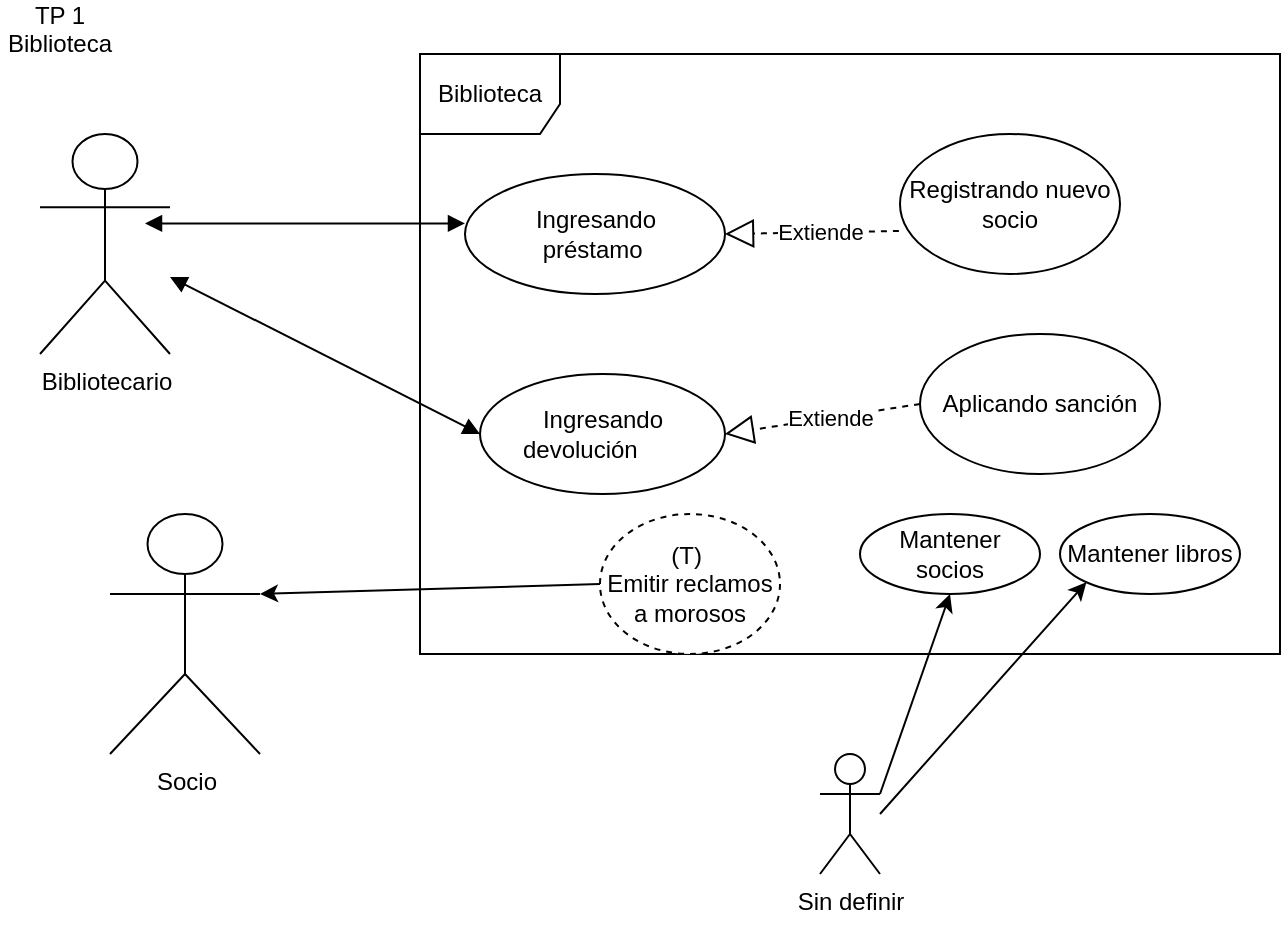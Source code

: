 <mxfile version="24.0.4" type="device">
  <diagram name="Página-1" id="RgmTab9e6C-XwI5EQeYu">
    <mxGraphModel dx="1346" dy="663" grid="1" gridSize="10" guides="1" tooltips="1" connect="1" arrows="1" fold="1" page="1" pageScale="1" pageWidth="827" pageHeight="1169" math="0" shadow="0">
      <root>
        <mxCell id="0" />
        <mxCell id="1" parent="0" />
        <mxCell id="WA9XJrbDGoWofDYyzGcX-3" value="TP 1 B&lt;span style=&quot;background-color: initial;&quot;&gt;iblioteca&lt;/span&gt;&lt;div&gt;&lt;div&gt;&lt;br&gt;&lt;/div&gt;&lt;/div&gt;" style="text;html=1;align=center;verticalAlign=middle;whiteSpace=wrap;rounded=0;" parent="1" vertex="1">
          <mxGeometry x="-800" y="20" width="60" height="30" as="geometry" />
        </mxCell>
        <mxCell id="WA9XJrbDGoWofDYyzGcX-4" value="Bibliotecario&lt;div&gt;&lt;br&gt;&lt;/div&gt;" style="shape=umlActor;verticalLabelPosition=bottom;verticalAlign=top;html=1;" parent="1" vertex="1">
          <mxGeometry x="-780" y="80" width="65" height="110" as="geometry" />
        </mxCell>
        <mxCell id="WA9XJrbDGoWofDYyzGcX-11" value="Ingresando préstamo&lt;span style=&quot;white-space: pre;&quot;&gt;&#x9;&lt;/span&gt;" style="ellipse;whiteSpace=wrap;html=1;" parent="1" vertex="1">
          <mxGeometry x="-567.5" y="100" width="130" height="60" as="geometry" />
        </mxCell>
        <mxCell id="WA9XJrbDGoWofDYyzGcX-13" value="" style="endArrow=block;startArrow=block;endFill=1;startFill=1;html=1;rounded=0;" parent="1" edge="1">
          <mxGeometry width="160" relative="1" as="geometry">
            <mxPoint x="-727.5" y="124.71" as="sourcePoint" />
            <mxPoint x="-567.5" y="124.71" as="targetPoint" />
            <Array as="points">
              <mxPoint x="-647.5" y="124.71" />
            </Array>
          </mxGeometry>
        </mxCell>
        <mxCell id="WA9XJrbDGoWofDYyzGcX-89" value="Biblioteca" style="shape=umlFrame;whiteSpace=wrap;html=1;pointerEvents=0;width=70;height=40;container=1;" parent="1" vertex="1">
          <mxGeometry x="-590" y="40" width="430" height="300" as="geometry" />
        </mxCell>
        <mxCell id="Pv_w2b7YQCcppw9MwQbE-2" value="(T)&amp;nbsp;&lt;div&gt;Emitir reclamos a morosos&lt;/div&gt;" style="ellipse;whiteSpace=wrap;html=1;align=center;dashed=1;" parent="WA9XJrbDGoWofDYyzGcX-89" vertex="1">
          <mxGeometry x="90" y="230" width="90" height="70" as="geometry" />
        </mxCell>
        <mxCell id="Pv_w2b7YQCcppw9MwQbE-4" value="Registrando nuevo socio" style="ellipse;whiteSpace=wrap;html=1;" parent="WA9XJrbDGoWofDYyzGcX-89" vertex="1">
          <mxGeometry x="240" y="40" width="110" height="70" as="geometry" />
        </mxCell>
        <mxCell id="Pv_w2b7YQCcppw9MwQbE-7" value="Aplicando sanción" style="ellipse;whiteSpace=wrap;html=1;" parent="WA9XJrbDGoWofDYyzGcX-89" vertex="1">
          <mxGeometry x="250" y="140" width="120" height="70" as="geometry" />
        </mxCell>
        <mxCell id="F37ogFYBHBy6prtXAf4V-3" value="Mantener libros" style="ellipse;whiteSpace=wrap;html=1;" vertex="1" parent="WA9XJrbDGoWofDYyzGcX-89">
          <mxGeometry x="320" y="230" width="90" height="40" as="geometry" />
        </mxCell>
        <mxCell id="F37ogFYBHBy6prtXAf4V-2" value="Mantener socios" style="ellipse;whiteSpace=wrap;html=1;" vertex="1" parent="WA9XJrbDGoWofDYyzGcX-89">
          <mxGeometry x="220" y="230" width="90" height="40" as="geometry" />
        </mxCell>
        <mxCell id="WA9XJrbDGoWofDYyzGcX-91" value="Ingresando devolución&lt;span style=&quot;white-space: pre;&quot;&gt;&#x9;&lt;/span&gt;" style="ellipse;whiteSpace=wrap;html=1;" parent="1" vertex="1">
          <mxGeometry x="-560" y="200" width="122.5" height="60" as="geometry" />
        </mxCell>
        <mxCell id="WA9XJrbDGoWofDYyzGcX-92" value="" style="endArrow=block;startArrow=block;endFill=1;startFill=1;html=1;rounded=0;entryX=0;entryY=0.5;entryDx=0;entryDy=0;" parent="1" source="WA9XJrbDGoWofDYyzGcX-4" target="WA9XJrbDGoWofDYyzGcX-91" edge="1">
          <mxGeometry width="160" relative="1" as="geometry">
            <mxPoint x="-727.5" y="170" as="sourcePoint" />
            <mxPoint x="-567.5" y="170" as="targetPoint" />
          </mxGeometry>
        </mxCell>
        <mxCell id="Pv_w2b7YQCcppw9MwQbE-1" value="Socio&lt;div&gt;&lt;br&gt;&lt;/div&gt;" style="shape=umlActor;verticalLabelPosition=bottom;verticalAlign=top;html=1;outlineConnect=0;" parent="1" vertex="1">
          <mxGeometry x="-745" y="270" width="75" height="120" as="geometry" />
        </mxCell>
        <mxCell id="Pv_w2b7YQCcppw9MwQbE-3" value="" style="endArrow=classic;html=1;rounded=0;entryX=1;entryY=0.333;entryDx=0;entryDy=0;entryPerimeter=0;exitX=0;exitY=0.5;exitDx=0;exitDy=0;" parent="1" source="Pv_w2b7YQCcppw9MwQbE-2" target="Pv_w2b7YQCcppw9MwQbE-1" edge="1">
          <mxGeometry width="50" height="50" relative="1" as="geometry">
            <mxPoint x="-560" y="300" as="sourcePoint" />
            <mxPoint x="-510" y="250" as="targetPoint" />
          </mxGeometry>
        </mxCell>
        <mxCell id="Pv_w2b7YQCcppw9MwQbE-5" value="" style="endArrow=block;dashed=1;endFill=0;endSize=12;html=1;rounded=0;entryX=1;entryY=0.5;entryDx=0;entryDy=0;exitX=-0.005;exitY=0.693;exitDx=0;exitDy=0;exitPerimeter=0;" parent="1" source="Pv_w2b7YQCcppw9MwQbE-4" target="WA9XJrbDGoWofDYyzGcX-11" edge="1">
          <mxGeometry width="160" relative="1" as="geometry">
            <mxPoint x="-420" y="80" as="sourcePoint" />
            <mxPoint x="-260" y="80" as="targetPoint" />
          </mxGeometry>
        </mxCell>
        <mxCell id="Pv_w2b7YQCcppw9MwQbE-6" value="Extiende" style="edgeLabel;html=1;align=center;verticalAlign=middle;resizable=0;points=[];" parent="Pv_w2b7YQCcppw9MwQbE-5" vertex="1" connectable="0">
          <mxGeometry x="0.046" y="-1" relative="1" as="geometry">
            <mxPoint x="6" as="offset" />
          </mxGeometry>
        </mxCell>
        <mxCell id="Pv_w2b7YQCcppw9MwQbE-8" value="" style="endArrow=block;dashed=1;endFill=0;endSize=12;html=1;rounded=0;entryX=1;entryY=0.5;entryDx=0;entryDy=0;exitX=0;exitY=0.5;exitDx=0;exitDy=0;" parent="1" source="Pv_w2b7YQCcppw9MwQbE-7" target="WA9XJrbDGoWofDYyzGcX-91" edge="1">
          <mxGeometry width="160" relative="1" as="geometry">
            <mxPoint x="-344" y="210" as="sourcePoint" />
            <mxPoint x="-430" y="211" as="targetPoint" />
          </mxGeometry>
        </mxCell>
        <mxCell id="Pv_w2b7YQCcppw9MwQbE-9" value="Extiende" style="edgeLabel;html=1;align=center;verticalAlign=middle;resizable=0;points=[];" parent="Pv_w2b7YQCcppw9MwQbE-8" vertex="1" connectable="0">
          <mxGeometry x="0.046" y="-1" relative="1" as="geometry">
            <mxPoint x="6" as="offset" />
          </mxGeometry>
        </mxCell>
        <mxCell id="F37ogFYBHBy6prtXAf4V-1" value="Sin definir&lt;div&gt;&lt;br&gt;&lt;/div&gt;" style="shape=umlActor;verticalLabelPosition=bottom;verticalAlign=top;html=1;outlineConnect=0;" vertex="1" parent="1">
          <mxGeometry x="-390" y="390" width="30" height="60" as="geometry" />
        </mxCell>
        <mxCell id="F37ogFYBHBy6prtXAf4V-4" value="" style="endArrow=classic;html=1;rounded=0;entryX=0.5;entryY=1;entryDx=0;entryDy=0;" edge="1" parent="1" target="F37ogFYBHBy6prtXAf4V-2">
          <mxGeometry width="50" height="50" relative="1" as="geometry">
            <mxPoint x="-360" y="410" as="sourcePoint" />
            <mxPoint x="-310" y="360" as="targetPoint" />
          </mxGeometry>
        </mxCell>
        <mxCell id="F37ogFYBHBy6prtXAf4V-5" value="" style="endArrow=classic;html=1;rounded=0;entryX=0;entryY=1;entryDx=0;entryDy=0;" edge="1" parent="1" target="F37ogFYBHBy6prtXAf4V-3">
          <mxGeometry width="50" height="50" relative="1" as="geometry">
            <mxPoint x="-360" y="420" as="sourcePoint" />
            <mxPoint x="-310" y="370" as="targetPoint" />
          </mxGeometry>
        </mxCell>
      </root>
    </mxGraphModel>
  </diagram>
</mxfile>

